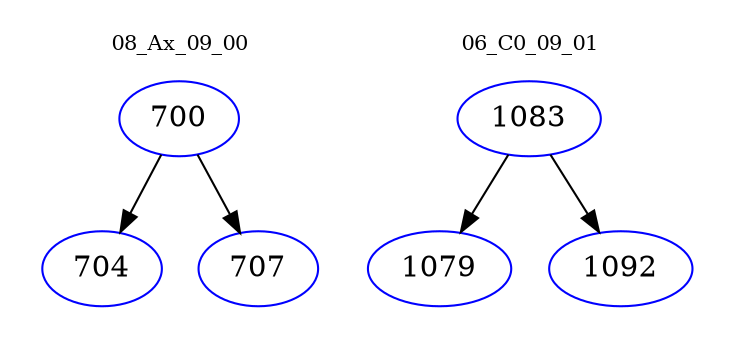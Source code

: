 digraph{
subgraph cluster_0 {
color = white
label = "08_Ax_09_00";
fontsize=10;
T0_700 [label="700", color="blue"]
T0_700 -> T0_704 [color="black"]
T0_704 [label="704", color="blue"]
T0_700 -> T0_707 [color="black"]
T0_707 [label="707", color="blue"]
}
subgraph cluster_1 {
color = white
label = "06_C0_09_01";
fontsize=10;
T1_1083 [label="1083", color="blue"]
T1_1083 -> T1_1079 [color="black"]
T1_1079 [label="1079", color="blue"]
T1_1083 -> T1_1092 [color="black"]
T1_1092 [label="1092", color="blue"]
}
}
